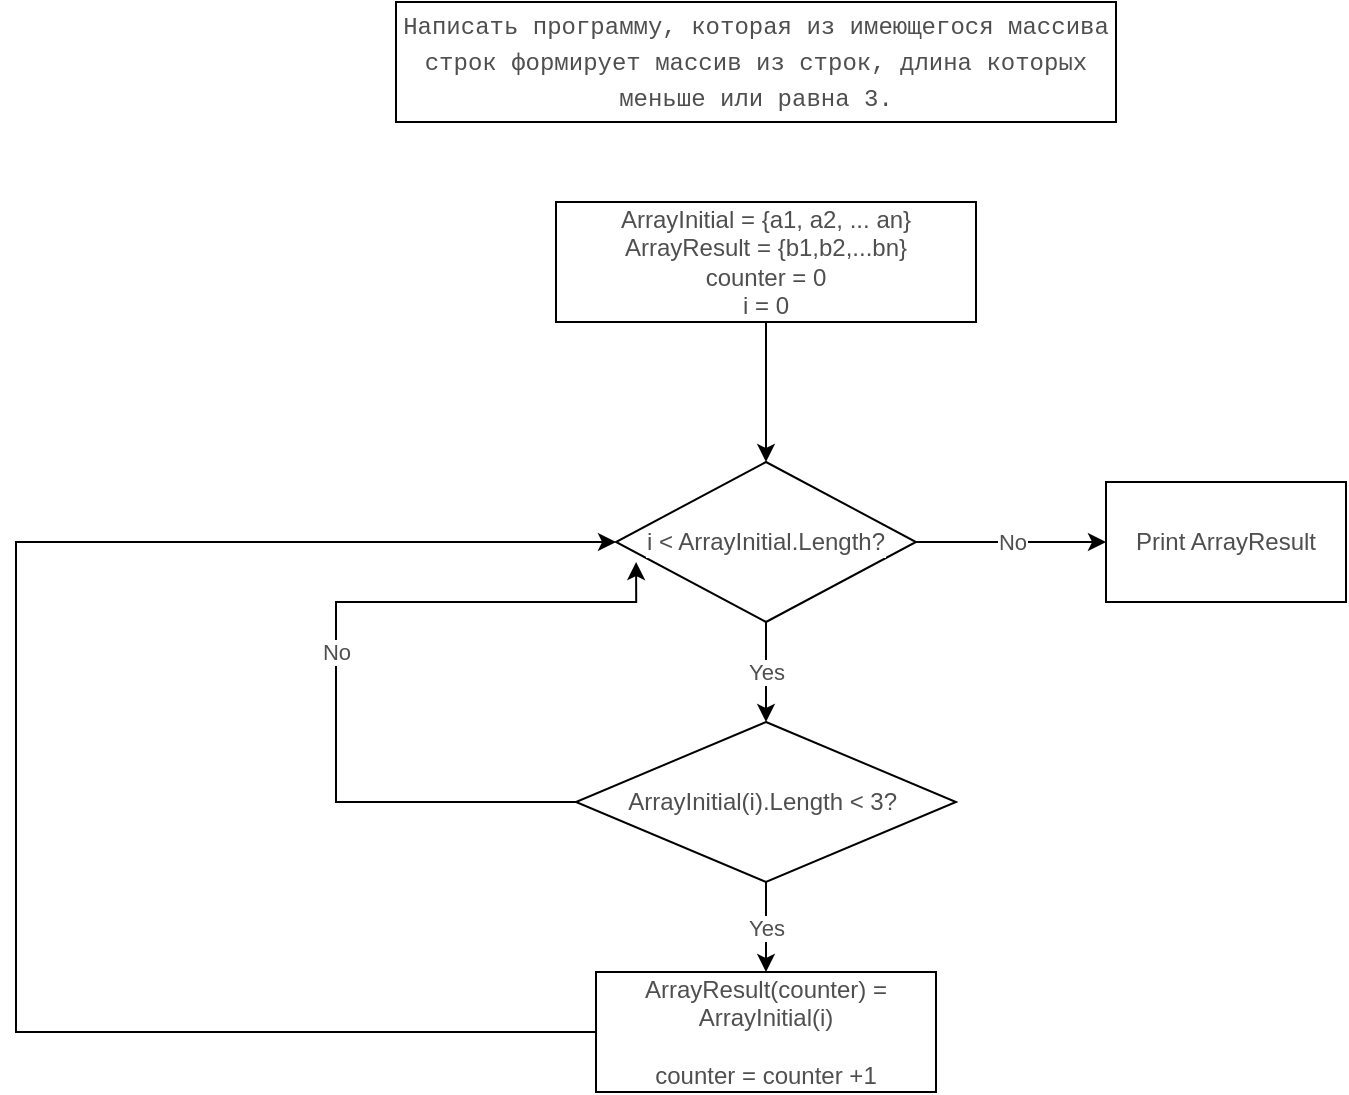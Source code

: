 <mxfile version="16.1.0" type="device"><diagram id="y0KOJTufPDrSp2oPu9MZ" name="Page-1"><mxGraphModel dx="786" dy="471" grid="1" gridSize="10" guides="1" tooltips="1" connect="1" arrows="1" fold="1" page="1" pageScale="1" pageWidth="827" pageHeight="1169" math="0" shadow="0"><root><mxCell id="0"/><mxCell id="1" parent="0"/><mxCell id="FdyfZjndcfgt8mMXeLJ6-1" value="&lt;div style=&quot;font-family: &amp;#34;menlo&amp;#34; , &amp;#34;monaco&amp;#34; , &amp;#34;courier new&amp;#34; , monospace ; line-height: 18px&quot;&gt;&lt;div&gt;&lt;font color=&quot;#4f4f4f&quot; style=&quot;background-color: rgb(255 , 255 , 255)&quot;&gt;Написать программу, которая из имеющегося массива строк формирует массив из строк, длина которых&lt;/font&gt;&lt;/div&gt;&lt;div&gt;&lt;font color=&quot;#4f4f4f&quot; style=&quot;background-color: rgb(255 , 255 , 255)&quot;&gt;меньше или равна 3. &lt;/font&gt;&lt;/div&gt;&lt;/div&gt;" style="rounded=0;whiteSpace=wrap;html=1;" parent="1" vertex="1"><mxGeometry x="280" y="40" width="360" height="60" as="geometry"/></mxCell><mxCell id="FdyfZjndcfgt8mMXeLJ6-4" value="" style="edgeStyle=orthogonalEdgeStyle;rounded=0;orthogonalLoop=1;jettySize=auto;html=1;fontColor=#4F4F4F;" parent="1" source="FdyfZjndcfgt8mMXeLJ6-2" target="FdyfZjndcfgt8mMXeLJ6-3" edge="1"><mxGeometry relative="1" as="geometry"/></mxCell><mxCell id="FdyfZjndcfgt8mMXeLJ6-2" value="ArrayInitial = {a1, a2, ... an}&lt;br&gt;ArrayResult = {b1,b2,...bn}&lt;br&gt;counter = 0&lt;br&gt;i = 0" style="rounded=0;whiteSpace=wrap;html=1;labelBackgroundColor=#FFFFFF;fontColor=#4F4F4F;" parent="1" vertex="1"><mxGeometry x="360" y="140" width="210" height="60" as="geometry"/></mxCell><mxCell id="FdyfZjndcfgt8mMXeLJ6-8" value="No" style="edgeStyle=orthogonalEdgeStyle;rounded=0;orthogonalLoop=1;jettySize=auto;html=1;fontColor=#4F4F4F;" parent="1" source="FdyfZjndcfgt8mMXeLJ6-3" target="FdyfZjndcfgt8mMXeLJ6-7" edge="1"><mxGeometry relative="1" as="geometry"/></mxCell><mxCell id="FdyfZjndcfgt8mMXeLJ6-10" value="Yes" style="edgeStyle=orthogonalEdgeStyle;rounded=0;orthogonalLoop=1;jettySize=auto;html=1;fontColor=#4F4F4F;" parent="1" source="FdyfZjndcfgt8mMXeLJ6-3" target="FdyfZjndcfgt8mMXeLJ6-9" edge="1"><mxGeometry relative="1" as="geometry"/></mxCell><mxCell id="FdyfZjndcfgt8mMXeLJ6-3" value="i &amp;lt; ArrayInitial.Length?" style="rhombus;whiteSpace=wrap;html=1;fontColor=#4F4F4F;rounded=0;labelBackgroundColor=#FFFFFF;" parent="1" vertex="1"><mxGeometry x="390" y="270" width="150" height="80" as="geometry"/></mxCell><mxCell id="FdyfZjndcfgt8mMXeLJ6-7" value="Print ArrayResult" style="whiteSpace=wrap;html=1;fontColor=#4F4F4F;rounded=0;labelBackgroundColor=#FFFFFF;" parent="1" vertex="1"><mxGeometry x="635" y="280" width="120" height="60" as="geometry"/></mxCell><mxCell id="FdyfZjndcfgt8mMXeLJ6-12" value="Yes" style="edgeStyle=orthogonalEdgeStyle;rounded=0;orthogonalLoop=1;jettySize=auto;html=1;fontColor=#4F4F4F;" parent="1" source="FdyfZjndcfgt8mMXeLJ6-9" target="FdyfZjndcfgt8mMXeLJ6-11" edge="1"><mxGeometry relative="1" as="geometry"/></mxCell><mxCell id="FdyfZjndcfgt8mMXeLJ6-14" value="No" style="edgeStyle=orthogonalEdgeStyle;rounded=0;orthogonalLoop=1;jettySize=auto;html=1;fontColor=#4F4F4F;entryX=0.067;entryY=0.625;entryDx=0;entryDy=0;entryPerimeter=0;" parent="1" source="FdyfZjndcfgt8mMXeLJ6-9" target="FdyfZjndcfgt8mMXeLJ6-3" edge="1"><mxGeometry relative="1" as="geometry"><mxPoint x="310" y="340" as="targetPoint"/><Array as="points"><mxPoint x="250" y="440"/><mxPoint x="250" y="340"/><mxPoint x="400" y="340"/></Array></mxGeometry></mxCell><mxCell id="FdyfZjndcfgt8mMXeLJ6-9" value="ArrayInitial(i).Length &amp;lt; 3?&amp;nbsp;" style="rhombus;whiteSpace=wrap;html=1;fontColor=#4F4F4F;rounded=0;labelBackgroundColor=#FFFFFF;" parent="1" vertex="1"><mxGeometry x="370" y="400" width="190" height="80" as="geometry"/></mxCell><mxCell id="FdyfZjndcfgt8mMXeLJ6-13" style="edgeStyle=orthogonalEdgeStyle;rounded=0;orthogonalLoop=1;jettySize=auto;html=1;fontColor=#4F4F4F;entryX=0;entryY=0.5;entryDx=0;entryDy=0;" parent="1" source="FdyfZjndcfgt8mMXeLJ6-11" target="FdyfZjndcfgt8mMXeLJ6-3" edge="1"><mxGeometry relative="1" as="geometry"><mxPoint x="90" y="240" as="targetPoint"/><Array as="points"><mxPoint x="90" y="555"/><mxPoint x="90" y="310"/></Array></mxGeometry></mxCell><mxCell id="FdyfZjndcfgt8mMXeLJ6-11" value="ArrayResult(counter) = ArrayInitial(i)&lt;br&gt;&lt;br&gt;counter = counter +1" style="whiteSpace=wrap;html=1;fontColor=#4F4F4F;rounded=0;labelBackgroundColor=#FFFFFF;" parent="1" vertex="1"><mxGeometry x="380" y="525" width="170" height="60" as="geometry"/></mxCell></root></mxGraphModel></diagram></mxfile>